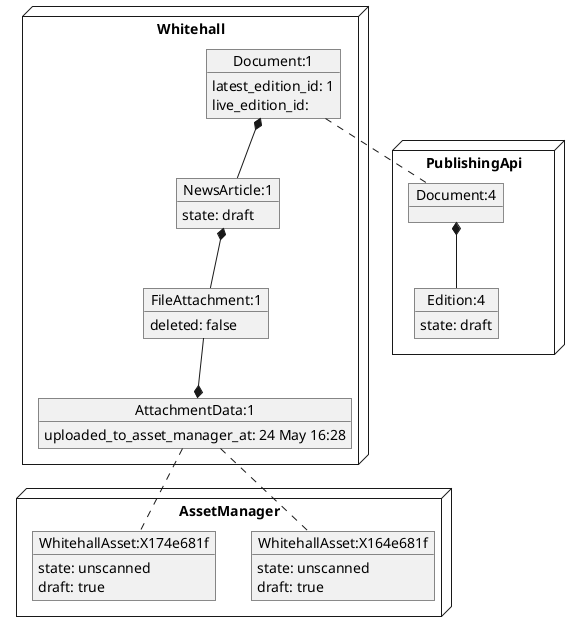 @startuml
node Whitehall {
object "Document:1" as Document_1 {
  latest_edition_id: 1
  live_edition_id:
}
together {
object "NewsArticle:1" as NewsArticle_1 {
  state: draft
}
Document_1 *-- NewsArticle_1
object "FileAttachment:1" as FileAttachment_1 {
  deleted: false
}
NewsArticle_1 *-- FileAttachment_1
}
object "AttachmentData:1" as AttachmentData_1 {
  uploaded_to_asset_manager_at: 24 May 16:28
}
AttachmentData_1 *-u- FileAttachment_1
}
node AssetManager {
object "WhitehallAsset:X164e681f" as am_WhitehallAsset_X164e681f {
  state: unscanned
  draft: true
}
object "WhitehallAsset:X174e681f" as am_WhitehallAsset_X174e681f {
  state: unscanned
  draft: true
}
}
node PublishingApi {
object "Document:4" as pubapi_Document_4 {
}
object "Edition:4" as pubapi_Edition_4 {
  state: draft
}
pubapi_Document_4 *-- pubapi_Edition_4
}
Document_1 .. pubapi_Document_4
AttachmentData_1 .. am_WhitehallAsset_X164e681f
AttachmentData_1 .. am_WhitehallAsset_X174e681f
@enduml